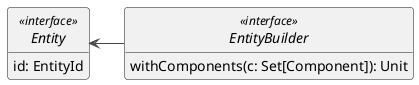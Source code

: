 @startuml
!theme vibrant

interface Entity <<interface>> {
  id: EntityId
}

interface EntityBuilder <<interface>> {
  withComponents(c: Set[Component]): Unit
}

Entity <- EntityBuilder

hide empty members
hide interface circle

@enduml